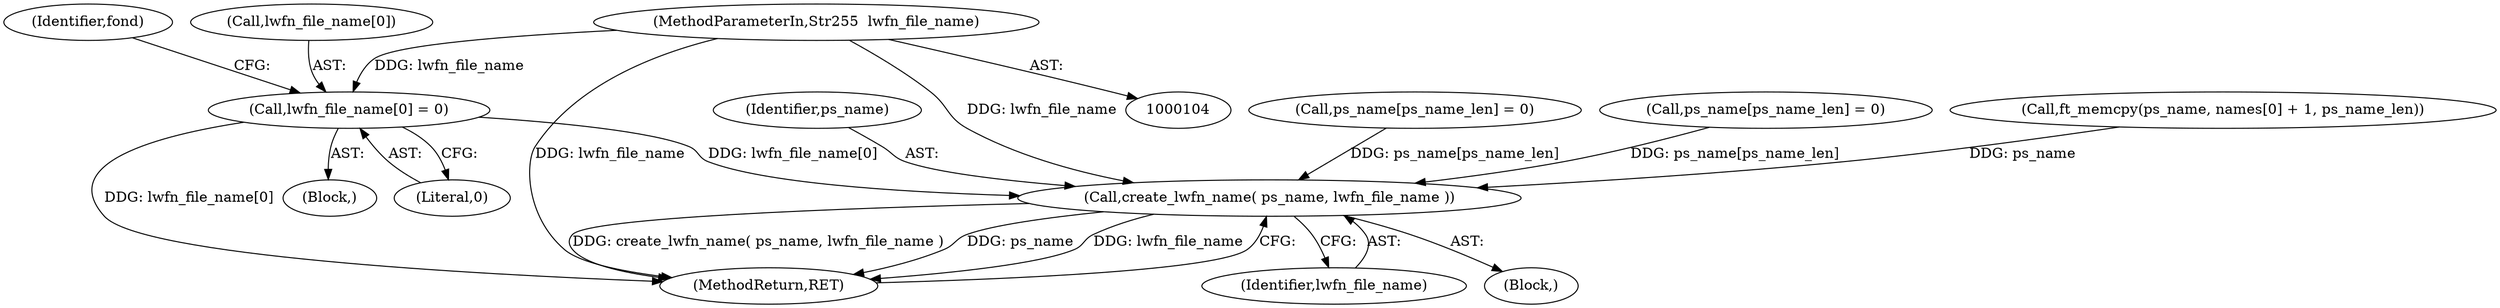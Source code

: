 digraph "0_savannah_18a8f0d9943369449bc4de92d411c78fb08d616c@array" {
"1000122" [label="(Call,lwfn_file_name[0] = 0)"];
"1000108" [label="(MethodParameterIn,Str255  lwfn_file_name)"];
"1000401" [label="(Call,create_lwfn_name( ps_name, lwfn_file_name ))"];
"1000404" [label="(MethodReturn,RET)"];
"1000108" [label="(MethodParameterIn,Str255  lwfn_file_name)"];
"1000123" [label="(Call,lwfn_file_name[0])"];
"1000402" [label="(Identifier,ps_name)"];
"1000110" [label="(Block,)"];
"1000126" [label="(Literal,0)"];
"1000401" [label="(Call,create_lwfn_name( ps_name, lwfn_file_name ))"];
"1000396" [label="(Call,ps_name[ps_name_len] = 0)"];
"1000403" [label="(Identifier,lwfn_file_name)"];
"1000295" [label="(Call,ps_name[ps_name_len] = 0)"];
"1000202" [label="(Block,)"];
"1000128" [label="(Identifier,fond)"];
"1000122" [label="(Call,lwfn_file_name[0] = 0)"];
"1000282" [label="(Call,ft_memcpy(ps_name, names[0] + 1, ps_name_len))"];
"1000122" -> "1000110"  [label="AST: "];
"1000122" -> "1000126"  [label="CFG: "];
"1000123" -> "1000122"  [label="AST: "];
"1000126" -> "1000122"  [label="AST: "];
"1000128" -> "1000122"  [label="CFG: "];
"1000122" -> "1000404"  [label="DDG: lwfn_file_name[0]"];
"1000108" -> "1000122"  [label="DDG: lwfn_file_name"];
"1000122" -> "1000401"  [label="DDG: lwfn_file_name[0]"];
"1000108" -> "1000104"  [label="AST: "];
"1000108" -> "1000404"  [label="DDG: lwfn_file_name"];
"1000108" -> "1000401"  [label="DDG: lwfn_file_name"];
"1000401" -> "1000202"  [label="AST: "];
"1000401" -> "1000403"  [label="CFG: "];
"1000402" -> "1000401"  [label="AST: "];
"1000403" -> "1000401"  [label="AST: "];
"1000404" -> "1000401"  [label="CFG: "];
"1000401" -> "1000404"  [label="DDG: create_lwfn_name( ps_name, lwfn_file_name )"];
"1000401" -> "1000404"  [label="DDG: ps_name"];
"1000401" -> "1000404"  [label="DDG: lwfn_file_name"];
"1000396" -> "1000401"  [label="DDG: ps_name[ps_name_len]"];
"1000295" -> "1000401"  [label="DDG: ps_name[ps_name_len]"];
"1000282" -> "1000401"  [label="DDG: ps_name"];
}

